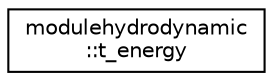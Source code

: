 digraph "Graphical Class Hierarchy"
{
 // LATEX_PDF_SIZE
  edge [fontname="Helvetica",fontsize="10",labelfontname="Helvetica",labelfontsize="10"];
  node [fontname="Helvetica",fontsize="10",shape=record];
  rankdir="LR";
  Node0 [label="modulehydrodynamic\l::t_energy",height=0.2,width=0.4,color="black", fillcolor="white", style="filled",URL="$structmodulehydrodynamic_1_1t__energy.html",tooltip=" "];
}
